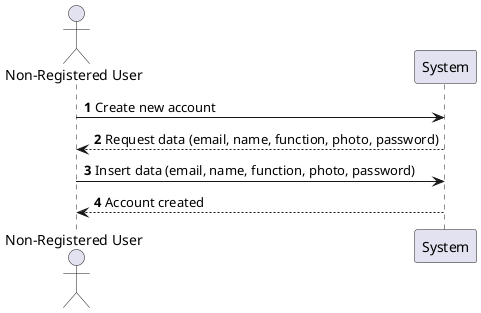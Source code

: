 @startuml
'https://plantuml.com/sequence-diagram

autonumber

actor "Non-Registered User" as user
participant "System" as system


user -> system : Create new account
system --> user : Request data (email, name, function, photo, password)
user -> system : Insert data (email, name, function, photo, password)
system --> user : Account created


@enduml